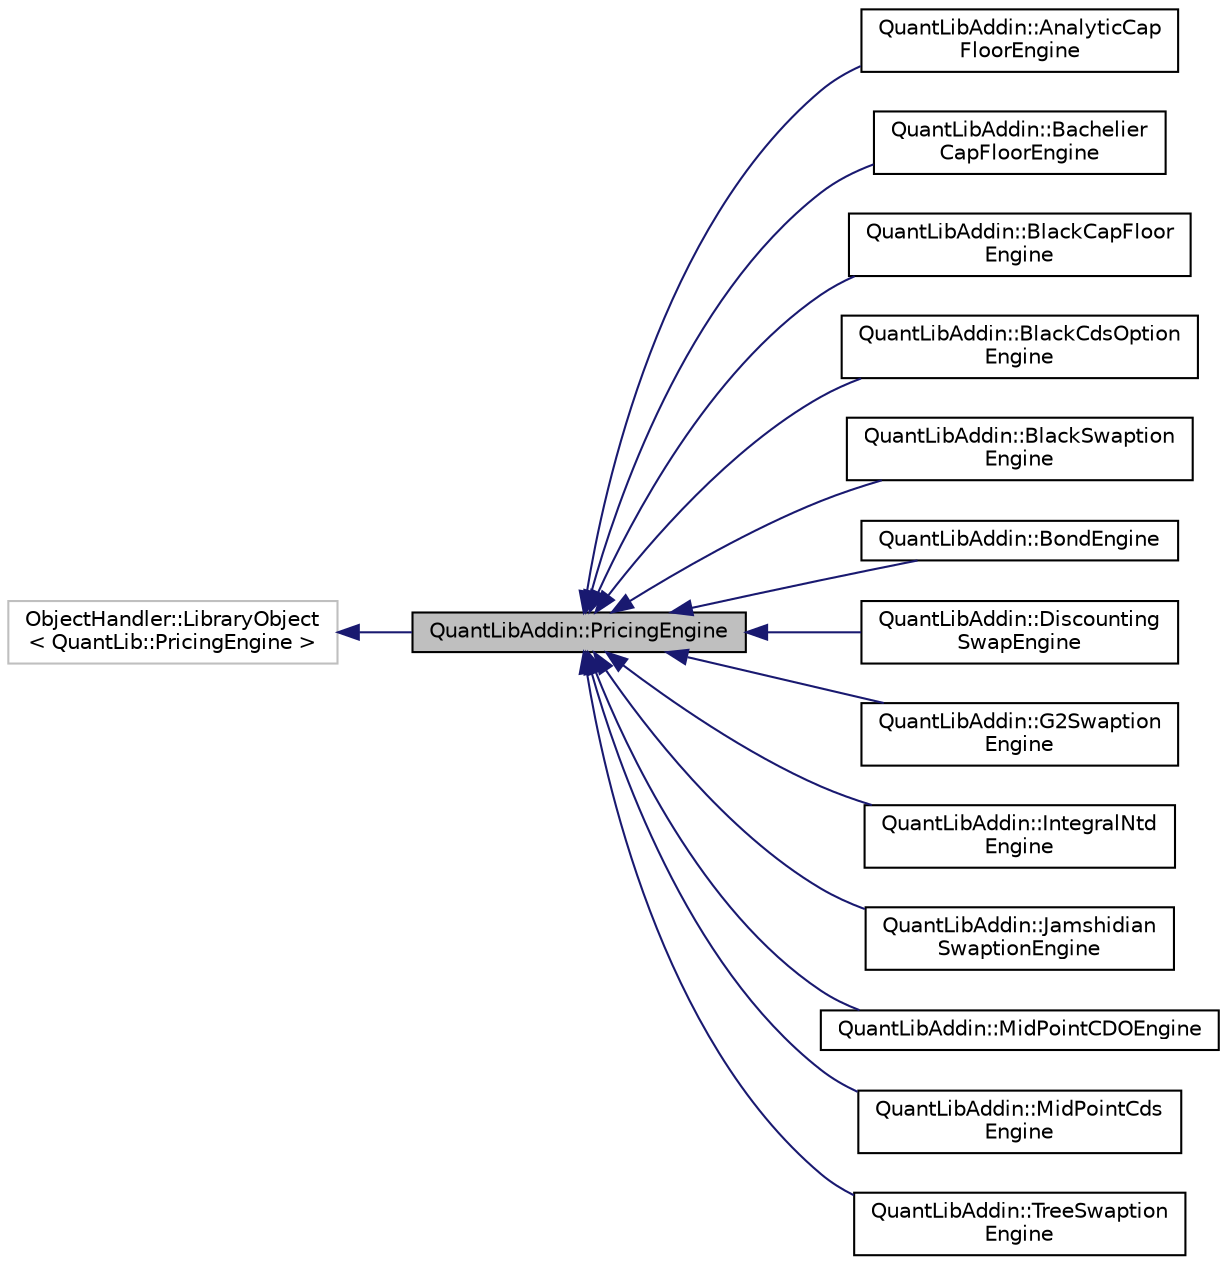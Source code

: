 digraph "QuantLibAddin::PricingEngine"
{
  edge [fontname="Helvetica",fontsize="10",labelfontname="Helvetica",labelfontsize="10"];
  node [fontname="Helvetica",fontsize="10",shape=record];
  rankdir="LR";
  Node0 [label="QuantLibAddin::PricingEngine",height=0.2,width=0.4,color="black", fillcolor="grey75", style="filled", fontcolor="black"];
  Node1 -> Node0 [dir="back",color="midnightblue",fontsize="10",style="solid",fontname="Helvetica"];
  Node1 [label="ObjectHandler::LibraryObject\l\< QuantLib::PricingEngine \>",height=0.2,width=0.4,color="grey75", fillcolor="white", style="filled"];
  Node0 -> Node2 [dir="back",color="midnightblue",fontsize="10",style="solid",fontname="Helvetica"];
  Node2 [label="QuantLibAddin::AnalyticCap\lFloorEngine",height=0.2,width=0.4,color="black", fillcolor="white", style="filled",URL="$class_quant_lib_addin_1_1_analytic_cap_floor_engine.html"];
  Node0 -> Node3 [dir="back",color="midnightblue",fontsize="10",style="solid",fontname="Helvetica"];
  Node3 [label="QuantLibAddin::Bachelier\lCapFloorEngine",height=0.2,width=0.4,color="black", fillcolor="white", style="filled",URL="$class_quant_lib_addin_1_1_bachelier_cap_floor_engine.html"];
  Node0 -> Node4 [dir="back",color="midnightblue",fontsize="10",style="solid",fontname="Helvetica"];
  Node4 [label="QuantLibAddin::BlackCapFloor\lEngine",height=0.2,width=0.4,color="black", fillcolor="white", style="filled",URL="$class_quant_lib_addin_1_1_black_cap_floor_engine.html"];
  Node0 -> Node5 [dir="back",color="midnightblue",fontsize="10",style="solid",fontname="Helvetica"];
  Node5 [label="QuantLibAddin::BlackCdsOption\lEngine",height=0.2,width=0.4,color="black", fillcolor="white", style="filled",URL="$class_quant_lib_addin_1_1_black_cds_option_engine.html"];
  Node0 -> Node6 [dir="back",color="midnightblue",fontsize="10",style="solid",fontname="Helvetica"];
  Node6 [label="QuantLibAddin::BlackSwaption\lEngine",height=0.2,width=0.4,color="black", fillcolor="white", style="filled",URL="$class_quant_lib_addin_1_1_black_swaption_engine.html"];
  Node0 -> Node7 [dir="back",color="midnightblue",fontsize="10",style="solid",fontname="Helvetica"];
  Node7 [label="QuantLibAddin::BondEngine",height=0.2,width=0.4,color="black", fillcolor="white", style="filled",URL="$class_quant_lib_addin_1_1_bond_engine.html"];
  Node0 -> Node8 [dir="back",color="midnightblue",fontsize="10",style="solid",fontname="Helvetica"];
  Node8 [label="QuantLibAddin::Discounting\lSwapEngine",height=0.2,width=0.4,color="black", fillcolor="white", style="filled",URL="$class_quant_lib_addin_1_1_discounting_swap_engine.html"];
  Node0 -> Node9 [dir="back",color="midnightblue",fontsize="10",style="solid",fontname="Helvetica"];
  Node9 [label="QuantLibAddin::G2Swaption\lEngine",height=0.2,width=0.4,color="black", fillcolor="white", style="filled",URL="$class_quant_lib_addin_1_1_g2_swaption_engine.html"];
  Node0 -> Node10 [dir="back",color="midnightblue",fontsize="10",style="solid",fontname="Helvetica"];
  Node10 [label="QuantLibAddin::IntegralNtd\lEngine",height=0.2,width=0.4,color="black", fillcolor="white", style="filled",URL="$class_quant_lib_addin_1_1_integral_ntd_engine.html"];
  Node0 -> Node11 [dir="back",color="midnightblue",fontsize="10",style="solid",fontname="Helvetica"];
  Node11 [label="QuantLibAddin::Jamshidian\lSwaptionEngine",height=0.2,width=0.4,color="black", fillcolor="white", style="filled",URL="$class_quant_lib_addin_1_1_jamshidian_swaption_engine.html"];
  Node0 -> Node12 [dir="back",color="midnightblue",fontsize="10",style="solid",fontname="Helvetica"];
  Node12 [label="QuantLibAddin::MidPointCDOEngine",height=0.2,width=0.4,color="black", fillcolor="white", style="filled",URL="$class_quant_lib_addin_1_1_mid_point_c_d_o_engine.html"];
  Node0 -> Node13 [dir="back",color="midnightblue",fontsize="10",style="solid",fontname="Helvetica"];
  Node13 [label="QuantLibAddin::MidPointCds\lEngine",height=0.2,width=0.4,color="black", fillcolor="white", style="filled",URL="$class_quant_lib_addin_1_1_mid_point_cds_engine.html"];
  Node0 -> Node14 [dir="back",color="midnightblue",fontsize="10",style="solid",fontname="Helvetica"];
  Node14 [label="QuantLibAddin::TreeSwaption\lEngine",height=0.2,width=0.4,color="black", fillcolor="white", style="filled",URL="$class_quant_lib_addin_1_1_tree_swaption_engine.html"];
}
